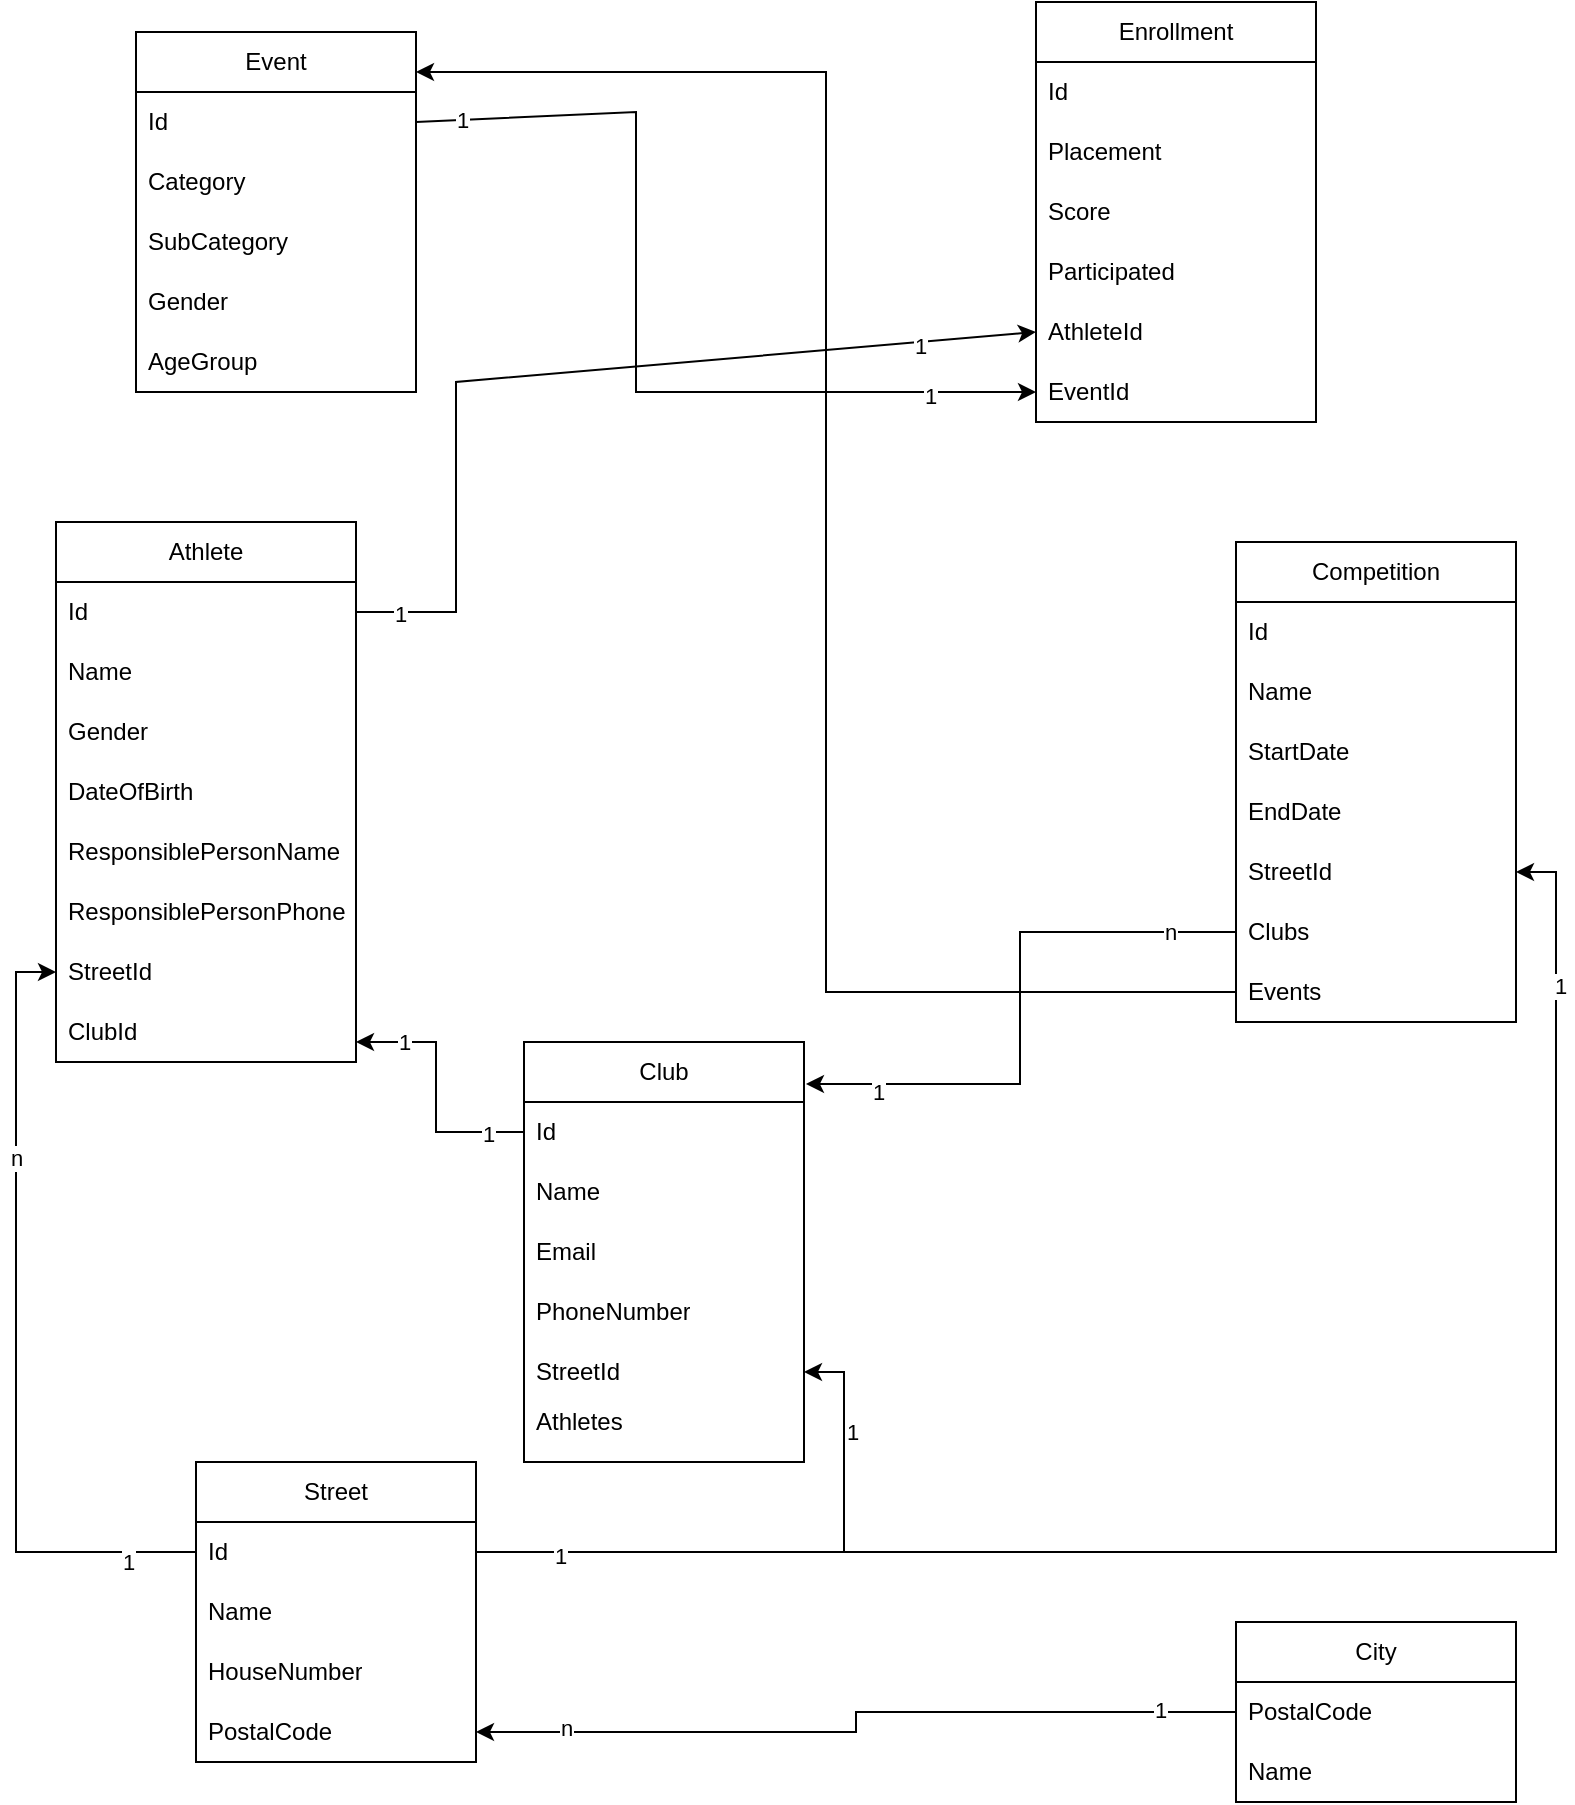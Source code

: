 <mxfile version="24.8.4">
  <diagram name="1 oldal" id="HzHlSXRhajkzNFW_gNRW">
    <mxGraphModel dx="1969" dy="918" grid="1" gridSize="10" guides="1" tooltips="1" connect="1" arrows="1" fold="1" page="1" pageScale="1" pageWidth="827" pageHeight="1169" math="0" shadow="0">
      <root>
        <mxCell id="0" />
        <mxCell id="1" parent="0" />
        <mxCell id="mZc789LFDsZB9lzUY6JN-1" value="Club" style="swimlane;fontStyle=0;childLayout=stackLayout;horizontal=1;startSize=30;horizontalStack=0;resizeParent=1;resizeParentMax=0;resizeLast=0;collapsible=1;marginBottom=0;whiteSpace=wrap;html=1;" parent="1" vertex="1">
          <mxGeometry x="274" y="530" width="140" height="210" as="geometry" />
        </mxCell>
        <mxCell id="mZc789LFDsZB9lzUY6JN-2" value="Id" style="text;strokeColor=none;fillColor=none;align=left;verticalAlign=middle;spacingLeft=4;spacingRight=4;overflow=hidden;points=[[0,0.5],[1,0.5]];portConstraint=eastwest;rotatable=0;whiteSpace=wrap;html=1;" parent="mZc789LFDsZB9lzUY6JN-1" vertex="1">
          <mxGeometry y="30" width="140" height="30" as="geometry" />
        </mxCell>
        <mxCell id="mZc789LFDsZB9lzUY6JN-3" value="Name" style="text;strokeColor=none;fillColor=none;align=left;verticalAlign=middle;spacingLeft=4;spacingRight=4;overflow=hidden;points=[[0,0.5],[1,0.5]];portConstraint=eastwest;rotatable=0;whiteSpace=wrap;html=1;" parent="mZc789LFDsZB9lzUY6JN-1" vertex="1">
          <mxGeometry y="60" width="140" height="30" as="geometry" />
        </mxCell>
        <mxCell id="mZc789LFDsZB9lzUY6JN-4" value="Email" style="text;strokeColor=none;fillColor=none;align=left;verticalAlign=middle;spacingLeft=4;spacingRight=4;overflow=hidden;points=[[0,0.5],[1,0.5]];portConstraint=eastwest;rotatable=0;whiteSpace=wrap;html=1;" parent="mZc789LFDsZB9lzUY6JN-1" vertex="1">
          <mxGeometry y="90" width="140" height="30" as="geometry" />
        </mxCell>
        <mxCell id="mZc789LFDsZB9lzUY6JN-5" value="PhoneNumber" style="text;strokeColor=none;fillColor=none;align=left;verticalAlign=middle;spacingLeft=4;spacingRight=4;overflow=hidden;points=[[0,0.5],[1,0.5]];portConstraint=eastwest;rotatable=0;whiteSpace=wrap;html=1;" parent="mZc789LFDsZB9lzUY6JN-1" vertex="1">
          <mxGeometry y="120" width="140" height="30" as="geometry" />
        </mxCell>
        <mxCell id="mZc789LFDsZB9lzUY6JN-6" value="StreetId" style="text;strokeColor=none;fillColor=none;align=left;verticalAlign=middle;spacingLeft=4;spacingRight=4;overflow=hidden;points=[[0,0.5],[1,0.5]];portConstraint=eastwest;rotatable=0;whiteSpace=wrap;html=1;" parent="mZc789LFDsZB9lzUY6JN-1" vertex="1">
          <mxGeometry y="150" width="140" height="30" as="geometry" />
        </mxCell>
        <mxCell id="9qW1I3u71C1MgEsAMOhe-17" value="Athletes&lt;div&gt;&lt;br&gt;&lt;/div&gt;" style="text;strokeColor=none;fillColor=none;align=left;verticalAlign=middle;spacingLeft=4;spacingRight=4;overflow=hidden;points=[[0,0.5],[1,0.5]];portConstraint=eastwest;rotatable=0;whiteSpace=wrap;html=1;" parent="mZc789LFDsZB9lzUY6JN-1" vertex="1">
          <mxGeometry y="180" width="140" height="30" as="geometry" />
        </mxCell>
        <mxCell id="mZc789LFDsZB9lzUY6JN-7" value="Athlete" style="swimlane;fontStyle=0;childLayout=stackLayout;horizontal=1;startSize=30;horizontalStack=0;resizeParent=1;resizeParentMax=0;resizeLast=0;collapsible=1;marginBottom=0;whiteSpace=wrap;html=1;" parent="1" vertex="1">
          <mxGeometry x="40" y="270" width="150" height="270" as="geometry" />
        </mxCell>
        <mxCell id="mZc789LFDsZB9lzUY6JN-8" value="Id" style="text;strokeColor=none;fillColor=none;align=left;verticalAlign=middle;spacingLeft=4;spacingRight=4;overflow=hidden;points=[[0,0.5],[1,0.5]];portConstraint=eastwest;rotatable=0;whiteSpace=wrap;html=1;" parent="mZc789LFDsZB9lzUY6JN-7" vertex="1">
          <mxGeometry y="30" width="150" height="30" as="geometry" />
        </mxCell>
        <mxCell id="mZc789LFDsZB9lzUY6JN-9" value="Name" style="text;strokeColor=none;fillColor=none;align=left;verticalAlign=middle;spacingLeft=4;spacingRight=4;overflow=hidden;points=[[0,0.5],[1,0.5]];portConstraint=eastwest;rotatable=0;whiteSpace=wrap;html=1;" parent="mZc789LFDsZB9lzUY6JN-7" vertex="1">
          <mxGeometry y="60" width="150" height="30" as="geometry" />
        </mxCell>
        <mxCell id="mZc789LFDsZB9lzUY6JN-10" value="Gender" style="text;strokeColor=none;fillColor=none;align=left;verticalAlign=middle;spacingLeft=4;spacingRight=4;overflow=hidden;points=[[0,0.5],[1,0.5]];portConstraint=eastwest;rotatable=0;whiteSpace=wrap;html=1;" parent="mZc789LFDsZB9lzUY6JN-7" vertex="1">
          <mxGeometry y="90" width="150" height="30" as="geometry" />
        </mxCell>
        <mxCell id="mZc789LFDsZB9lzUY6JN-11" value="DateOfBirth" style="text;strokeColor=none;fillColor=none;align=left;verticalAlign=middle;spacingLeft=4;spacingRight=4;overflow=hidden;points=[[0,0.5],[1,0.5]];portConstraint=eastwest;rotatable=0;whiteSpace=wrap;html=1;" parent="mZc789LFDsZB9lzUY6JN-7" vertex="1">
          <mxGeometry y="120" width="150" height="30" as="geometry" />
        </mxCell>
        <mxCell id="9qW1I3u71C1MgEsAMOhe-18" value="ResponsiblePersonName" style="text;strokeColor=none;fillColor=none;align=left;verticalAlign=middle;spacingLeft=4;spacingRight=4;overflow=hidden;points=[[0,0.5],[1,0.5]];portConstraint=eastwest;rotatable=0;whiteSpace=wrap;html=1;" parent="mZc789LFDsZB9lzUY6JN-7" vertex="1">
          <mxGeometry y="150" width="150" height="30" as="geometry" />
        </mxCell>
        <mxCell id="9qW1I3u71C1MgEsAMOhe-19" value="ResponsiblePersonPhone" style="text;strokeColor=none;fillColor=none;align=left;verticalAlign=middle;spacingLeft=4;spacingRight=4;overflow=hidden;points=[[0,0.5],[1,0.5]];portConstraint=eastwest;rotatable=0;whiteSpace=wrap;html=1;" parent="mZc789LFDsZB9lzUY6JN-7" vertex="1">
          <mxGeometry y="180" width="150" height="30" as="geometry" />
        </mxCell>
        <mxCell id="mZc789LFDsZB9lzUY6JN-12" value="StreetId" style="text;strokeColor=none;fillColor=none;align=left;verticalAlign=middle;spacingLeft=4;spacingRight=4;overflow=hidden;points=[[0,0.5],[1,0.5]];portConstraint=eastwest;rotatable=0;whiteSpace=wrap;html=1;" parent="mZc789LFDsZB9lzUY6JN-7" vertex="1">
          <mxGeometry y="210" width="150" height="30" as="geometry" />
        </mxCell>
        <mxCell id="9qW1I3u71C1MgEsAMOhe-11" value="ClubId" style="text;strokeColor=none;fillColor=none;align=left;verticalAlign=middle;spacingLeft=4;spacingRight=4;overflow=hidden;points=[[0,0.5],[1,0.5]];portConstraint=eastwest;rotatable=0;whiteSpace=wrap;html=1;" parent="mZc789LFDsZB9lzUY6JN-7" vertex="1">
          <mxGeometry y="240" width="150" height="30" as="geometry" />
        </mxCell>
        <mxCell id="mZc789LFDsZB9lzUY6JN-13" value="Competition" style="swimlane;fontStyle=0;childLayout=stackLayout;horizontal=1;startSize=30;horizontalStack=0;resizeParent=1;resizeParentMax=0;resizeLast=0;collapsible=1;marginBottom=0;whiteSpace=wrap;html=1;" parent="1" vertex="1">
          <mxGeometry x="630" y="280" width="140" height="240" as="geometry" />
        </mxCell>
        <mxCell id="mZc789LFDsZB9lzUY6JN-14" value="Id" style="text;strokeColor=none;fillColor=none;align=left;verticalAlign=middle;spacingLeft=4;spacingRight=4;overflow=hidden;points=[[0,0.5],[1,0.5]];portConstraint=eastwest;rotatable=0;whiteSpace=wrap;html=1;" parent="mZc789LFDsZB9lzUY6JN-13" vertex="1">
          <mxGeometry y="30" width="140" height="30" as="geometry" />
        </mxCell>
        <mxCell id="mZc789LFDsZB9lzUY6JN-15" value="Name" style="text;strokeColor=none;fillColor=none;align=left;verticalAlign=middle;spacingLeft=4;spacingRight=4;overflow=hidden;points=[[0,0.5],[1,0.5]];portConstraint=eastwest;rotatable=0;whiteSpace=wrap;html=1;" parent="mZc789LFDsZB9lzUY6JN-13" vertex="1">
          <mxGeometry y="60" width="140" height="30" as="geometry" />
        </mxCell>
        <mxCell id="mZc789LFDsZB9lzUY6JN-16" value="StartDate" style="text;strokeColor=none;fillColor=none;align=left;verticalAlign=middle;spacingLeft=4;spacingRight=4;overflow=hidden;points=[[0,0.5],[1,0.5]];portConstraint=eastwest;rotatable=0;whiteSpace=wrap;html=1;" parent="mZc789LFDsZB9lzUY6JN-13" vertex="1">
          <mxGeometry y="90" width="140" height="30" as="geometry" />
        </mxCell>
        <mxCell id="mZc789LFDsZB9lzUY6JN-17" value="EndDate" style="text;strokeColor=none;fillColor=none;align=left;verticalAlign=middle;spacingLeft=4;spacingRight=4;overflow=hidden;points=[[0,0.5],[1,0.5]];portConstraint=eastwest;rotatable=0;whiteSpace=wrap;html=1;" parent="mZc789LFDsZB9lzUY6JN-13" vertex="1">
          <mxGeometry y="120" width="140" height="30" as="geometry" />
        </mxCell>
        <mxCell id="mZc789LFDsZB9lzUY6JN-18" value="StreetId" style="text;strokeColor=none;fillColor=none;align=left;verticalAlign=middle;spacingLeft=4;spacingRight=4;overflow=hidden;points=[[0,0.5],[1,0.5]];portConstraint=eastwest;rotatable=0;whiteSpace=wrap;html=1;" parent="mZc789LFDsZB9lzUY6JN-13" vertex="1">
          <mxGeometry y="150" width="140" height="30" as="geometry" />
        </mxCell>
        <mxCell id="mZc789LFDsZB9lzUY6JN-19" value="Clubs" style="text;strokeColor=none;fillColor=none;align=left;verticalAlign=middle;spacingLeft=4;spacingRight=4;overflow=hidden;points=[[0,0.5],[1,0.5]];portConstraint=eastwest;rotatable=0;whiteSpace=wrap;html=1;" parent="mZc789LFDsZB9lzUY6JN-13" vertex="1">
          <mxGeometry y="180" width="140" height="30" as="geometry" />
        </mxCell>
        <mxCell id="masNVL-V1SOBeh-kN2qR-15" value="Events" style="text;strokeColor=none;fillColor=none;align=left;verticalAlign=middle;spacingLeft=4;spacingRight=4;overflow=hidden;points=[[0,0.5],[1,0.5]];portConstraint=eastwest;rotatable=0;whiteSpace=wrap;html=1;" vertex="1" parent="mZc789LFDsZB9lzUY6JN-13">
          <mxGeometry y="210" width="140" height="30" as="geometry" />
        </mxCell>
        <mxCell id="mZc789LFDsZB9lzUY6JN-23" value="Event" style="swimlane;fontStyle=0;childLayout=stackLayout;horizontal=1;startSize=30;horizontalStack=0;resizeParent=1;resizeParentMax=0;resizeLast=0;collapsible=1;marginBottom=0;whiteSpace=wrap;html=1;" parent="1" vertex="1">
          <mxGeometry x="80" y="25" width="140" height="180" as="geometry" />
        </mxCell>
        <mxCell id="mZc789LFDsZB9lzUY6JN-24" value="Id" style="text;strokeColor=none;fillColor=none;align=left;verticalAlign=middle;spacingLeft=4;spacingRight=4;overflow=hidden;points=[[0,0.5],[1,0.5]];portConstraint=eastwest;rotatable=0;whiteSpace=wrap;html=1;" parent="mZc789LFDsZB9lzUY6JN-23" vertex="1">
          <mxGeometry y="30" width="140" height="30" as="geometry" />
        </mxCell>
        <mxCell id="mZc789LFDsZB9lzUY6JN-25" value="Category" style="text;strokeColor=none;fillColor=none;align=left;verticalAlign=middle;spacingLeft=4;spacingRight=4;overflow=hidden;points=[[0,0.5],[1,0.5]];portConstraint=eastwest;rotatable=0;whiteSpace=wrap;html=1;" parent="mZc789LFDsZB9lzUY6JN-23" vertex="1">
          <mxGeometry y="60" width="140" height="30" as="geometry" />
        </mxCell>
        <mxCell id="9qW1I3u71C1MgEsAMOhe-13" value="SubCategory" style="text;strokeColor=none;fillColor=none;align=left;verticalAlign=middle;spacingLeft=4;spacingRight=4;overflow=hidden;points=[[0,0.5],[1,0.5]];portConstraint=eastwest;rotatable=0;whiteSpace=wrap;html=1;" parent="mZc789LFDsZB9lzUY6JN-23" vertex="1">
          <mxGeometry y="90" width="140" height="30" as="geometry" />
        </mxCell>
        <mxCell id="9qW1I3u71C1MgEsAMOhe-14" value="Gender" style="text;strokeColor=none;fillColor=none;align=left;verticalAlign=middle;spacingLeft=4;spacingRight=4;overflow=hidden;points=[[0,0.5],[1,0.5]];portConstraint=eastwest;rotatable=0;whiteSpace=wrap;html=1;" parent="mZc789LFDsZB9lzUY6JN-23" vertex="1">
          <mxGeometry y="120" width="140" height="30" as="geometry" />
        </mxCell>
        <mxCell id="9qW1I3u71C1MgEsAMOhe-15" value="AgeGroup" style="text;strokeColor=none;fillColor=none;align=left;verticalAlign=middle;spacingLeft=4;spacingRight=4;overflow=hidden;points=[[0,0.5],[1,0.5]];portConstraint=eastwest;rotatable=0;whiteSpace=wrap;html=1;" parent="mZc789LFDsZB9lzUY6JN-23" vertex="1">
          <mxGeometry y="150" width="140" height="30" as="geometry" />
        </mxCell>
        <mxCell id="mZc789LFDsZB9lzUY6JN-26" value="City" style="swimlane;fontStyle=0;childLayout=stackLayout;horizontal=1;startSize=30;horizontalStack=0;resizeParent=1;resizeParentMax=0;resizeLast=0;collapsible=1;marginBottom=0;whiteSpace=wrap;html=1;" parent="1" vertex="1">
          <mxGeometry x="630" y="820" width="140" height="90" as="geometry" />
        </mxCell>
        <mxCell id="mZc789LFDsZB9lzUY6JN-27" value="PostalCode" style="text;strokeColor=none;fillColor=none;align=left;verticalAlign=middle;spacingLeft=4;spacingRight=4;overflow=hidden;points=[[0,0.5],[1,0.5]];portConstraint=eastwest;rotatable=0;whiteSpace=wrap;html=1;" parent="mZc789LFDsZB9lzUY6JN-26" vertex="1">
          <mxGeometry y="30" width="140" height="30" as="geometry" />
        </mxCell>
        <mxCell id="mZc789LFDsZB9lzUY6JN-28" value="Name" style="text;strokeColor=none;fillColor=none;align=left;verticalAlign=middle;spacingLeft=4;spacingRight=4;overflow=hidden;points=[[0,0.5],[1,0.5]];portConstraint=eastwest;rotatable=0;whiteSpace=wrap;html=1;" parent="mZc789LFDsZB9lzUY6JN-26" vertex="1">
          <mxGeometry y="60" width="140" height="30" as="geometry" />
        </mxCell>
        <mxCell id="mZc789LFDsZB9lzUY6JN-30" value="Street" style="swimlane;fontStyle=0;childLayout=stackLayout;horizontal=1;startSize=30;horizontalStack=0;resizeParent=1;resizeParentMax=0;resizeLast=0;collapsible=1;marginBottom=0;whiteSpace=wrap;html=1;" parent="1" vertex="1">
          <mxGeometry x="110" y="740" width="140" height="150" as="geometry" />
        </mxCell>
        <mxCell id="mZc789LFDsZB9lzUY6JN-31" value="Id" style="text;strokeColor=none;fillColor=none;align=left;verticalAlign=middle;spacingLeft=4;spacingRight=4;overflow=hidden;points=[[0,0.5],[1,0.5]];portConstraint=eastwest;rotatable=0;whiteSpace=wrap;html=1;" parent="mZc789LFDsZB9lzUY6JN-30" vertex="1">
          <mxGeometry y="30" width="140" height="30" as="geometry" />
        </mxCell>
        <mxCell id="mZc789LFDsZB9lzUY6JN-32" value="Name" style="text;strokeColor=none;fillColor=none;align=left;verticalAlign=middle;spacingLeft=4;spacingRight=4;overflow=hidden;points=[[0,0.5],[1,0.5]];portConstraint=eastwest;rotatable=0;whiteSpace=wrap;html=1;" parent="mZc789LFDsZB9lzUY6JN-30" vertex="1">
          <mxGeometry y="60" width="140" height="30" as="geometry" />
        </mxCell>
        <mxCell id="mZc789LFDsZB9lzUY6JN-33" value="HouseNumber" style="text;strokeColor=none;fillColor=none;align=left;verticalAlign=middle;spacingLeft=4;spacingRight=4;overflow=hidden;points=[[0,0.5],[1,0.5]];portConstraint=eastwest;rotatable=0;whiteSpace=wrap;html=1;" parent="mZc789LFDsZB9lzUY6JN-30" vertex="1">
          <mxGeometry y="90" width="140" height="30" as="geometry" />
        </mxCell>
        <mxCell id="mZc789LFDsZB9lzUY6JN-34" value="PostalCode" style="text;strokeColor=none;fillColor=none;align=left;verticalAlign=middle;spacingLeft=4;spacingRight=4;overflow=hidden;points=[[0,0.5],[1,0.5]];portConstraint=eastwest;rotatable=0;whiteSpace=wrap;html=1;" parent="mZc789LFDsZB9lzUY6JN-30" vertex="1">
          <mxGeometry y="120" width="140" height="30" as="geometry" />
        </mxCell>
        <mxCell id="mZc789LFDsZB9lzUY6JN-35" style="edgeStyle=orthogonalEdgeStyle;rounded=0;orthogonalLoop=1;jettySize=auto;html=1;entryX=1;entryY=0.5;entryDx=0;entryDy=0;" parent="1" source="mZc789LFDsZB9lzUY6JN-27" target="mZc789LFDsZB9lzUY6JN-34" edge="1">
          <mxGeometry relative="1" as="geometry" />
        </mxCell>
        <mxCell id="mZc789LFDsZB9lzUY6JN-36" value="1" style="edgeLabel;html=1;align=center;verticalAlign=middle;resizable=0;points=[];" parent="mZc789LFDsZB9lzUY6JN-35" vertex="1" connectable="0">
          <mxGeometry x="-0.804" y="-1" relative="1" as="geometry">
            <mxPoint as="offset" />
          </mxGeometry>
        </mxCell>
        <mxCell id="mZc789LFDsZB9lzUY6JN-37" value="n" style="edgeLabel;html=1;align=center;verticalAlign=middle;resizable=0;points=[];" parent="mZc789LFDsZB9lzUY6JN-35" vertex="1" connectable="0">
          <mxGeometry x="0.771" y="-2" relative="1" as="geometry">
            <mxPoint as="offset" />
          </mxGeometry>
        </mxCell>
        <mxCell id="mZc789LFDsZB9lzUY6JN-38" style="edgeStyle=orthogonalEdgeStyle;rounded=0;orthogonalLoop=1;jettySize=auto;html=1;entryX=0;entryY=0.5;entryDx=0;entryDy=0;" parent="1" source="mZc789LFDsZB9lzUY6JN-31" target="mZc789LFDsZB9lzUY6JN-12" edge="1">
          <mxGeometry relative="1" as="geometry" />
        </mxCell>
        <mxCell id="mZc789LFDsZB9lzUY6JN-39" value="1" style="edgeLabel;html=1;align=center;verticalAlign=middle;resizable=0;points=[];" parent="mZc789LFDsZB9lzUY6JN-38" vertex="1" connectable="0">
          <mxGeometry x="-0.827" y="-2" relative="1" as="geometry">
            <mxPoint y="7" as="offset" />
          </mxGeometry>
        </mxCell>
        <mxCell id="mZc789LFDsZB9lzUY6JN-40" value="n" style="edgeLabel;html=1;align=center;verticalAlign=middle;resizable=0;points=[];" parent="mZc789LFDsZB9lzUY6JN-38" vertex="1" connectable="0">
          <mxGeometry x="0.438" y="3" relative="1" as="geometry">
            <mxPoint x="3" as="offset" />
          </mxGeometry>
        </mxCell>
        <mxCell id="mZc789LFDsZB9lzUY6JN-41" style="edgeStyle=orthogonalEdgeStyle;rounded=0;orthogonalLoop=1;jettySize=auto;html=1;entryX=1;entryY=0.5;entryDx=0;entryDy=0;exitX=1;exitY=0.5;exitDx=0;exitDy=0;" parent="1" source="mZc789LFDsZB9lzUY6JN-31" target="mZc789LFDsZB9lzUY6JN-18" edge="1">
          <mxGeometry relative="1" as="geometry">
            <mxPoint x="340" y="800" as="sourcePoint" />
            <mxPoint x="790" y="450" as="targetPoint" />
          </mxGeometry>
        </mxCell>
        <mxCell id="mZc789LFDsZB9lzUY6JN-43" value="1" style="edgeLabel;html=1;align=center;verticalAlign=middle;resizable=0;points=[];" parent="mZc789LFDsZB9lzUY6JN-41" vertex="1" connectable="0">
          <mxGeometry x="0.829" y="-2" relative="1" as="geometry">
            <mxPoint as="offset" />
          </mxGeometry>
        </mxCell>
        <mxCell id="mZc789LFDsZB9lzUY6JN-44" style="edgeStyle=orthogonalEdgeStyle;rounded=0;orthogonalLoop=1;jettySize=auto;html=1;exitX=0;exitY=0.5;exitDx=0;exitDy=0;entryX=1.007;entryY=0.1;entryDx=0;entryDy=0;entryPerimeter=0;" parent="1" source="mZc789LFDsZB9lzUY6JN-19" target="mZc789LFDsZB9lzUY6JN-1" edge="1">
          <mxGeometry relative="1" as="geometry">
            <mxPoint x="480" y="435" as="sourcePoint" />
            <mxPoint x="480" y="330" as="targetPoint" />
          </mxGeometry>
        </mxCell>
        <mxCell id="mZc789LFDsZB9lzUY6JN-45" value="n" style="edgeLabel;html=1;align=center;verticalAlign=middle;resizable=0;points=[];" parent="mZc789LFDsZB9lzUY6JN-44" vertex="1" connectable="0">
          <mxGeometry x="-0.773" relative="1" as="geometry">
            <mxPoint as="offset" />
          </mxGeometry>
        </mxCell>
        <mxCell id="mZc789LFDsZB9lzUY6JN-46" value="1" style="edgeLabel;html=1;align=center;verticalAlign=middle;resizable=0;points=[];" parent="mZc789LFDsZB9lzUY6JN-44" vertex="1" connectable="0">
          <mxGeometry x="0.751" y="4" relative="1" as="geometry">
            <mxPoint as="offset" />
          </mxGeometry>
        </mxCell>
        <mxCell id="9qW1I3u71C1MgEsAMOhe-7" value="Enrollment" style="swimlane;fontStyle=0;childLayout=stackLayout;horizontal=1;startSize=30;horizontalStack=0;resizeParent=1;resizeParentMax=0;resizeLast=0;collapsible=1;marginBottom=0;whiteSpace=wrap;html=1;" parent="1" vertex="1">
          <mxGeometry x="530" y="10" width="140" height="210" as="geometry" />
        </mxCell>
        <mxCell id="9qW1I3u71C1MgEsAMOhe-8" value="Id" style="text;strokeColor=none;fillColor=none;align=left;verticalAlign=middle;spacingLeft=4;spacingRight=4;overflow=hidden;points=[[0,0.5],[1,0.5]];portConstraint=eastwest;rotatable=0;whiteSpace=wrap;html=1;" parent="9qW1I3u71C1MgEsAMOhe-7" vertex="1">
          <mxGeometry y="30" width="140" height="30" as="geometry" />
        </mxCell>
        <mxCell id="9qW1I3u71C1MgEsAMOhe-9" value="Placement" style="text;strokeColor=none;fillColor=none;align=left;verticalAlign=middle;spacingLeft=4;spacingRight=4;overflow=hidden;points=[[0,0.5],[1,0.5]];portConstraint=eastwest;rotatable=0;whiteSpace=wrap;html=1;" parent="9qW1I3u71C1MgEsAMOhe-7" vertex="1">
          <mxGeometry y="60" width="140" height="30" as="geometry" />
        </mxCell>
        <mxCell id="9qW1I3u71C1MgEsAMOhe-10" value="Score" style="text;strokeColor=none;fillColor=none;align=left;verticalAlign=middle;spacingLeft=4;spacingRight=4;overflow=hidden;points=[[0,0.5],[1,0.5]];portConstraint=eastwest;rotatable=0;whiteSpace=wrap;html=1;" parent="9qW1I3u71C1MgEsAMOhe-7" vertex="1">
          <mxGeometry y="90" width="140" height="30" as="geometry" />
        </mxCell>
        <mxCell id="masNVL-V1SOBeh-kN2qR-1" value="Participated" style="text;strokeColor=none;fillColor=none;align=left;verticalAlign=middle;spacingLeft=4;spacingRight=4;overflow=hidden;points=[[0,0.5],[1,0.5]];portConstraint=eastwest;rotatable=0;whiteSpace=wrap;html=1;" vertex="1" parent="9qW1I3u71C1MgEsAMOhe-7">
          <mxGeometry y="120" width="140" height="30" as="geometry" />
        </mxCell>
        <mxCell id="masNVL-V1SOBeh-kN2qR-2" value="AthleteId" style="text;strokeColor=none;fillColor=none;align=left;verticalAlign=middle;spacingLeft=4;spacingRight=4;overflow=hidden;points=[[0,0.5],[1,0.5]];portConstraint=eastwest;rotatable=0;whiteSpace=wrap;html=1;" vertex="1" parent="9qW1I3u71C1MgEsAMOhe-7">
          <mxGeometry y="150" width="140" height="30" as="geometry" />
        </mxCell>
        <mxCell id="9qW1I3u71C1MgEsAMOhe-16" value="EventId" style="text;strokeColor=none;fillColor=none;align=left;verticalAlign=middle;spacingLeft=4;spacingRight=4;overflow=hidden;points=[[0,0.5],[1,0.5]];portConstraint=eastwest;rotatable=0;whiteSpace=wrap;html=1;" parent="9qW1I3u71C1MgEsAMOhe-7" vertex="1">
          <mxGeometry y="180" width="140" height="30" as="geometry" />
        </mxCell>
        <mxCell id="masNVL-V1SOBeh-kN2qR-3" value="" style="endArrow=classic;html=1;rounded=0;entryX=0;entryY=0.5;entryDx=0;entryDy=0;exitX=1;exitY=0.5;exitDx=0;exitDy=0;" edge="1" parent="1" source="mZc789LFDsZB9lzUY6JN-8" target="masNVL-V1SOBeh-kN2qR-2">
          <mxGeometry width="50" height="50" relative="1" as="geometry">
            <mxPoint x="210" y="310" as="sourcePoint" />
            <mxPoint x="290" y="210" as="targetPoint" />
            <Array as="points">
              <mxPoint x="240" y="315" />
              <mxPoint x="240" y="200" />
            </Array>
          </mxGeometry>
        </mxCell>
        <mxCell id="masNVL-V1SOBeh-kN2qR-7" value="1" style="edgeLabel;html=1;align=center;verticalAlign=middle;resizable=0;points=[];" vertex="1" connectable="0" parent="masNVL-V1SOBeh-kN2qR-3">
          <mxGeometry x="-0.906" y="-1" relative="1" as="geometry">
            <mxPoint as="offset" />
          </mxGeometry>
        </mxCell>
        <mxCell id="masNVL-V1SOBeh-kN2qR-9" value="1" style="edgeLabel;html=1;align=center;verticalAlign=middle;resizable=0;points=[];" vertex="1" connectable="0" parent="masNVL-V1SOBeh-kN2qR-3">
          <mxGeometry x="0.741" y="-2" relative="1" as="geometry">
            <mxPoint as="offset" />
          </mxGeometry>
        </mxCell>
        <mxCell id="masNVL-V1SOBeh-kN2qR-4" value="" style="endArrow=classic;html=1;rounded=0;exitX=1;exitY=0.5;exitDx=0;exitDy=0;entryX=0;entryY=0.5;entryDx=0;entryDy=0;" edge="1" parent="1" source="mZc789LFDsZB9lzUY6JN-24" target="9qW1I3u71C1MgEsAMOhe-16">
          <mxGeometry width="50" height="50" relative="1" as="geometry">
            <mxPoint x="260" y="65" as="sourcePoint" />
            <mxPoint x="490" y="155" as="targetPoint" />
            <Array as="points">
              <mxPoint x="330" y="65" />
              <mxPoint x="330" y="205" />
            </Array>
          </mxGeometry>
        </mxCell>
        <mxCell id="masNVL-V1SOBeh-kN2qR-8" value="1" style="edgeLabel;html=1;align=center;verticalAlign=middle;resizable=0;points=[];" vertex="1" connectable="0" parent="masNVL-V1SOBeh-kN2qR-4">
          <mxGeometry x="-0.898" relative="1" as="geometry">
            <mxPoint as="offset" />
          </mxGeometry>
        </mxCell>
        <mxCell id="masNVL-V1SOBeh-kN2qR-10" value="1" style="edgeLabel;html=1;align=center;verticalAlign=middle;resizable=0;points=[];" vertex="1" connectable="0" parent="masNVL-V1SOBeh-kN2qR-4">
          <mxGeometry x="0.764" y="-2" relative="1" as="geometry">
            <mxPoint as="offset" />
          </mxGeometry>
        </mxCell>
        <mxCell id="masNVL-V1SOBeh-kN2qR-12" style="edgeStyle=orthogonalEdgeStyle;rounded=0;orthogonalLoop=1;jettySize=auto;html=1;exitX=0;exitY=0.5;exitDx=0;exitDy=0;" edge="1" parent="1" source="mZc789LFDsZB9lzUY6JN-2">
          <mxGeometry relative="1" as="geometry">
            <mxPoint x="190" y="530" as="targetPoint" />
            <mxPoint x="229.94" y="579.94" as="sourcePoint" />
            <Array as="points">
              <mxPoint x="230" y="575" />
              <mxPoint x="230" y="530" />
            </Array>
          </mxGeometry>
        </mxCell>
        <mxCell id="masNVL-V1SOBeh-kN2qR-13" value="1" style="edgeLabel;html=1;align=center;verticalAlign=middle;resizable=0;points=[];" vertex="1" connectable="0" parent="masNVL-V1SOBeh-kN2qR-12">
          <mxGeometry x="-0.723" y="1" relative="1" as="geometry">
            <mxPoint as="offset" />
          </mxGeometry>
        </mxCell>
        <mxCell id="masNVL-V1SOBeh-kN2qR-20" value="1" style="edgeLabel;html=1;align=center;verticalAlign=middle;resizable=0;points=[];" vertex="1" connectable="0" parent="masNVL-V1SOBeh-kN2qR-12">
          <mxGeometry x="0.638" relative="1" as="geometry">
            <mxPoint as="offset" />
          </mxGeometry>
        </mxCell>
        <mxCell id="masNVL-V1SOBeh-kN2qR-16" style="edgeStyle=orthogonalEdgeStyle;rounded=0;orthogonalLoop=1;jettySize=auto;html=1;exitX=0;exitY=0.5;exitDx=0;exitDy=0;entryX=1;entryY=0.111;entryDx=0;entryDy=0;entryPerimeter=0;" edge="1" parent="1" source="masNVL-V1SOBeh-kN2qR-15" target="mZc789LFDsZB9lzUY6JN-23">
          <mxGeometry relative="1" as="geometry" />
        </mxCell>
        <mxCell id="masNVL-V1SOBeh-kN2qR-17" style="edgeStyle=orthogonalEdgeStyle;rounded=0;orthogonalLoop=1;jettySize=auto;html=1;exitX=1;exitY=0.5;exitDx=0;exitDy=0;entryX=1;entryY=0.5;entryDx=0;entryDy=0;" edge="1" parent="1" source="mZc789LFDsZB9lzUY6JN-31" target="mZc789LFDsZB9lzUY6JN-6">
          <mxGeometry relative="1" as="geometry" />
        </mxCell>
        <mxCell id="masNVL-V1SOBeh-kN2qR-18" value="1" style="edgeLabel;html=1;align=center;verticalAlign=middle;resizable=0;points=[];" vertex="1" connectable="0" parent="masNVL-V1SOBeh-kN2qR-17">
          <mxGeometry x="0.664" y="-4" relative="1" as="geometry">
            <mxPoint as="offset" />
          </mxGeometry>
        </mxCell>
        <mxCell id="masNVL-V1SOBeh-kN2qR-19" value="1" style="edgeLabel;html=1;align=center;verticalAlign=middle;resizable=0;points=[];" vertex="1" connectable="0" parent="masNVL-V1SOBeh-kN2qR-17">
          <mxGeometry x="-0.713" y="-2" relative="1" as="geometry">
            <mxPoint as="offset" />
          </mxGeometry>
        </mxCell>
      </root>
    </mxGraphModel>
  </diagram>
</mxfile>
